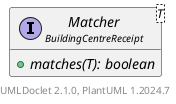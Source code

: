 @startuml
    set namespaceSeparator none
    hide empty fields
    hide empty methods

    interface "<size:14>Matcher\n<size:10>BuildingCentreReceipt" as BuildingCentreReceipt.Matcher<T> [[Matcher.html]] {
        {abstract} +matches(T): boolean
    }

    center footer UMLDoclet 2.1.0, PlantUML %version()
@enduml
